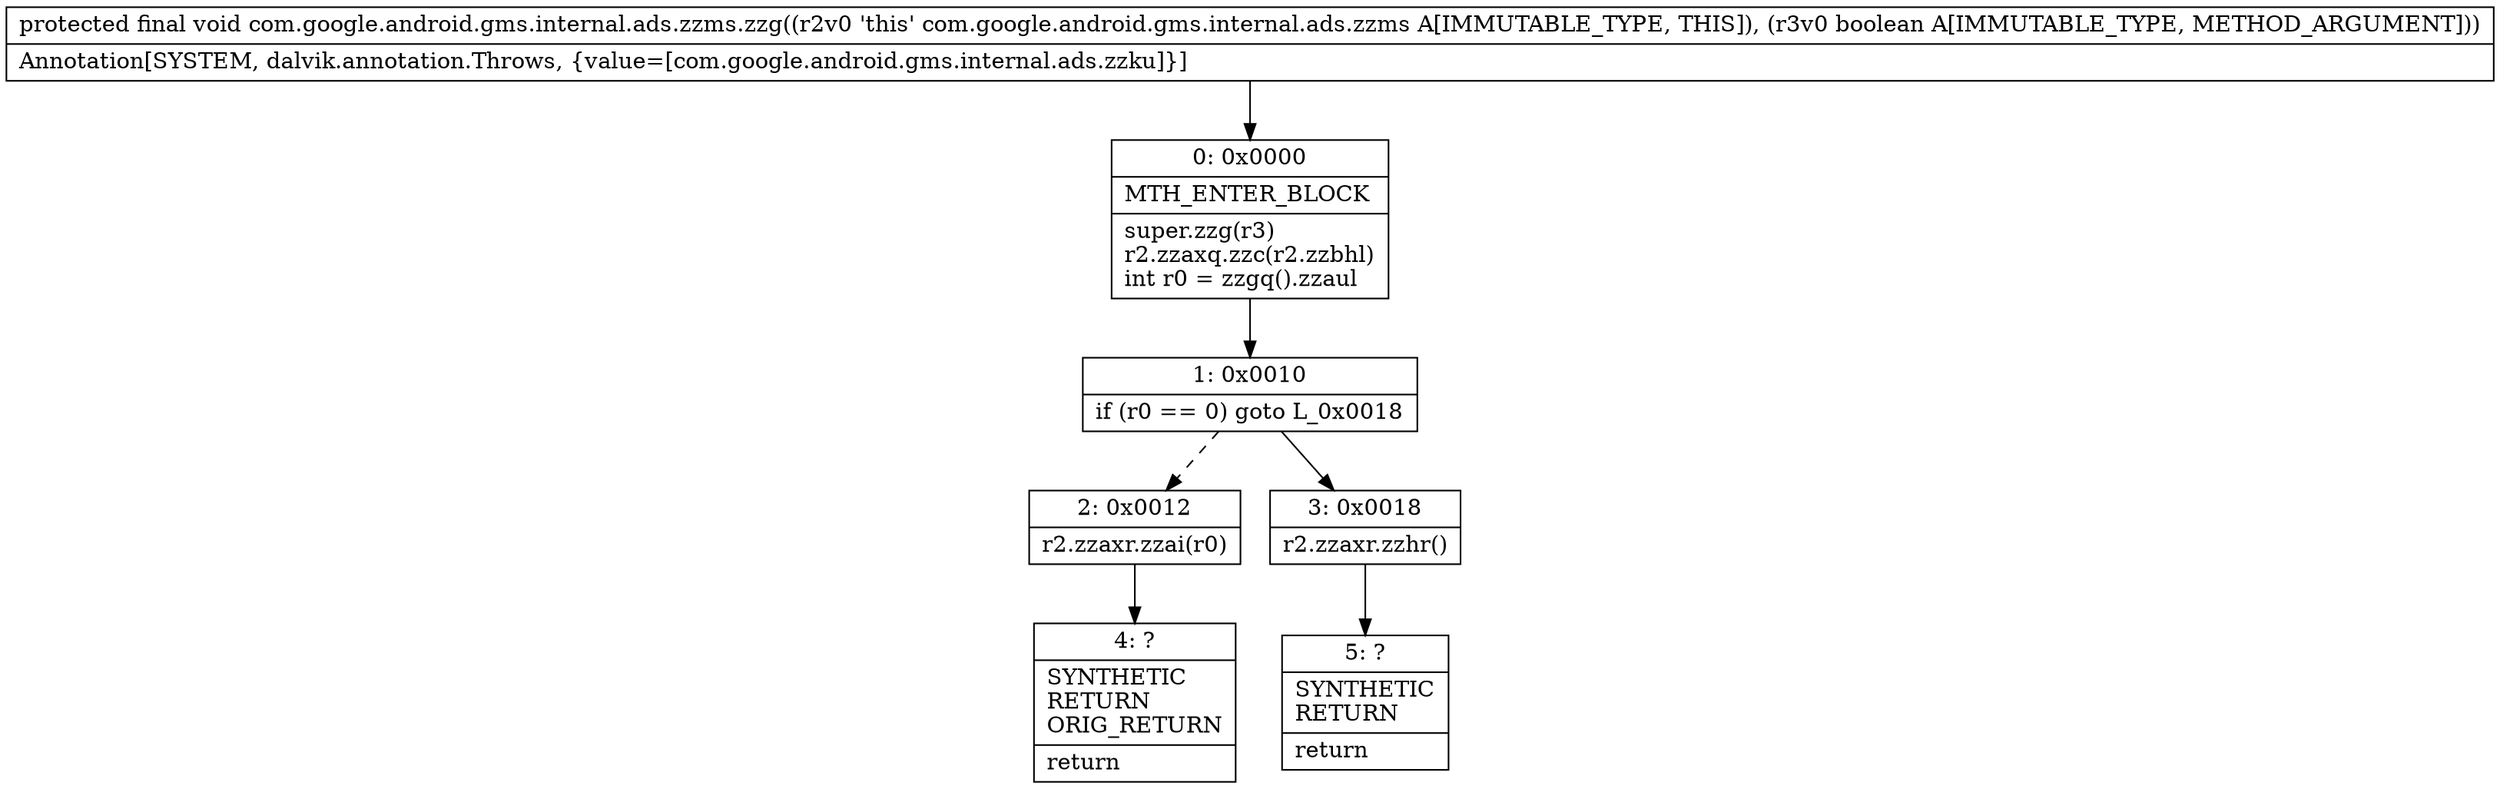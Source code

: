 digraph "CFG forcom.google.android.gms.internal.ads.zzms.zzg(Z)V" {
Node_0 [shape=record,label="{0\:\ 0x0000|MTH_ENTER_BLOCK\l|super.zzg(r3)\lr2.zzaxq.zzc(r2.zzbhl)\lint r0 = zzgq().zzaul\l}"];
Node_1 [shape=record,label="{1\:\ 0x0010|if (r0 == 0) goto L_0x0018\l}"];
Node_2 [shape=record,label="{2\:\ 0x0012|r2.zzaxr.zzai(r0)\l}"];
Node_3 [shape=record,label="{3\:\ 0x0018|r2.zzaxr.zzhr()\l}"];
Node_4 [shape=record,label="{4\:\ ?|SYNTHETIC\lRETURN\lORIG_RETURN\l|return\l}"];
Node_5 [shape=record,label="{5\:\ ?|SYNTHETIC\lRETURN\l|return\l}"];
MethodNode[shape=record,label="{protected final void com.google.android.gms.internal.ads.zzms.zzg((r2v0 'this' com.google.android.gms.internal.ads.zzms A[IMMUTABLE_TYPE, THIS]), (r3v0 boolean A[IMMUTABLE_TYPE, METHOD_ARGUMENT]))  | Annotation[SYSTEM, dalvik.annotation.Throws, \{value=[com.google.android.gms.internal.ads.zzku]\}]\l}"];
MethodNode -> Node_0;
Node_0 -> Node_1;
Node_1 -> Node_2[style=dashed];
Node_1 -> Node_3;
Node_2 -> Node_4;
Node_3 -> Node_5;
}


